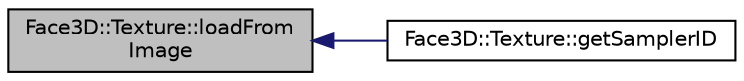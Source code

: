 digraph "Face3D::Texture::loadFromImage"
{
  edge [fontname="Helvetica",fontsize="10",labelfontname="Helvetica",labelfontsize="10"];
  node [fontname="Helvetica",fontsize="10",shape=record];
  rankdir="LR";
  Node1 [label="Face3D::Texture::loadFrom\lImage",height=0.2,width=0.4,color="black", fillcolor="grey75", style="filled", fontcolor="black"];
  Node1 -> Node2 [dir="back",color="midnightblue",fontsize="10",style="solid",fontname="Helvetica"];
  Node2 [label="Face3D::Texture::getSamplerID",height=0.2,width=0.4,color="black", fillcolor="white", style="filled",URL="$class_face3_d_1_1_texture.html#ac579a87306902c623255a446c26f14b9"];
}

